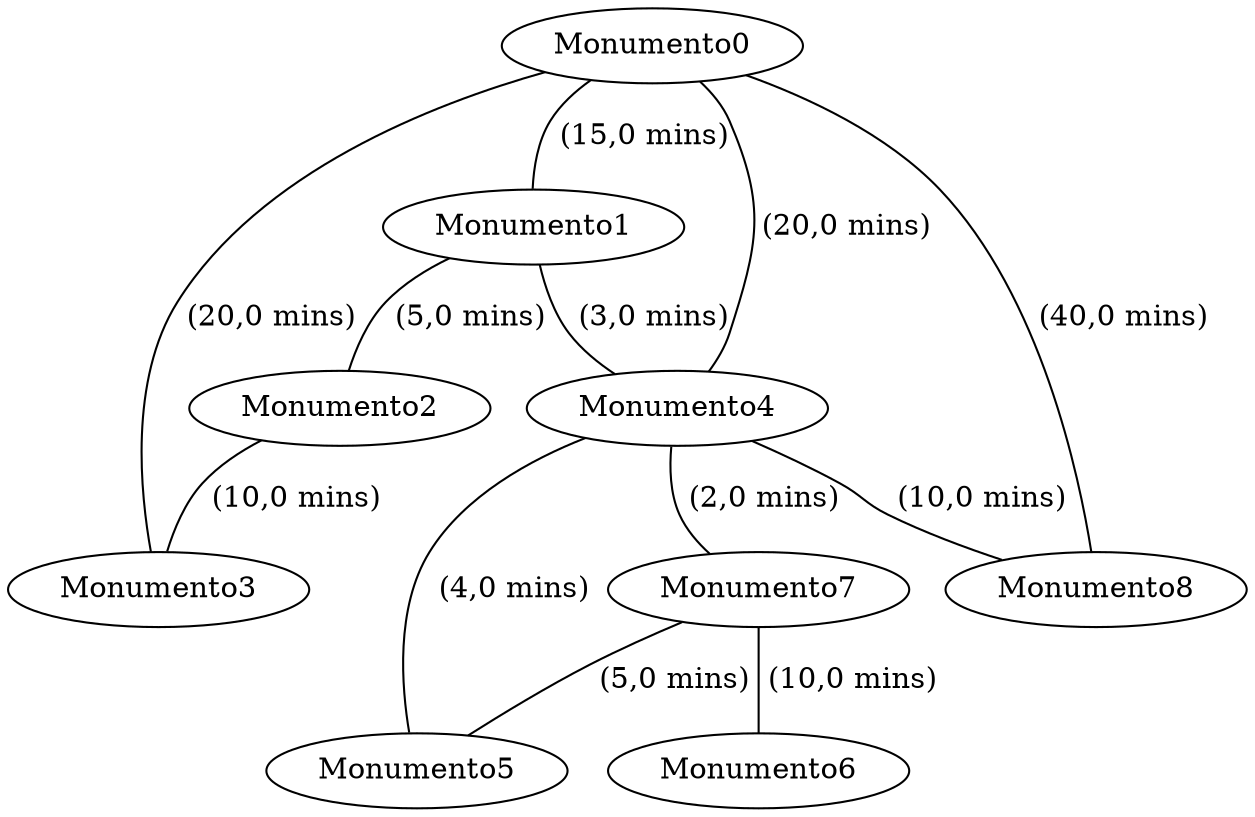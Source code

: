 graph G {
  1 [ label="Monumento0" ];
  2 [ label="Monumento1" ];
  3 [ label="Monumento2" ];
  4 [ label="Monumento3" ];
  5 [ label="Monumento4" ];
  6 [ label="Monumento5" ];
  7 [ label="Monumento6" ];
  8 [ label="Monumento7" ];
  9 [ label="Monumento8" ];
  1 -- 2 [ label=" (15,0 mins)" ];
  2 -- 3 [ label=" (5,0 mins)" ];
  1 -- 4 [ label=" (20,0 mins)" ];
  3 -- 4 [ label=" (10,0 mins)" ];
  1 -- 5 [ label=" (20,0 mins)" ];
  5 -- 8 [ label=" (2,0 mins)" ];
  8 -- 7 [ label=" (10,0 mins)" ];
  8 -- 6 [ label=" (5,0 mins)" ];
  5 -- 6 [ label=" (4,0 mins)" ];
  2 -- 5 [ label=" (3,0 mins)" ];
  1 -- 9 [ label=" (40,0 mins)" ];
  5 -- 9 [ label=" (10,0 mins)" ];
}
